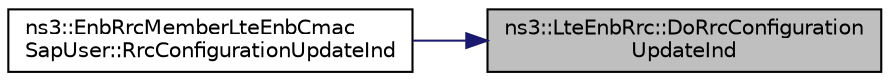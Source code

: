 digraph "ns3::LteEnbRrc::DoRrcConfigurationUpdateInd"
{
 // LATEX_PDF_SIZE
  edge [fontname="Helvetica",fontsize="10",labelfontname="Helvetica",labelfontsize="10"];
  node [fontname="Helvetica",fontsize="10",shape=record];
  rankdir="RL";
  Node1 [label="ns3::LteEnbRrc::DoRrcConfiguration\lUpdateInd",height=0.2,width=0.4,color="black", fillcolor="grey75", style="filled", fontcolor="black",tooltip="RRC configuration update indication function."];
  Node1 -> Node2 [dir="back",color="midnightblue",fontsize="10",style="solid",fontname="Helvetica"];
  Node2 [label="ns3::EnbRrcMemberLteEnbCmac\lSapUser::RrcConfigurationUpdateInd",height=0.2,width=0.4,color="black", fillcolor="white", style="filled",URL="$classns3_1_1_enb_rrc_member_lte_enb_cmac_sap_user.html#a5d77743a714cad5b477f95340c7cd2a6",tooltip="Notify the RRC of a UE config updated requested by the MAC (normally, by the scheduler)"];
}
